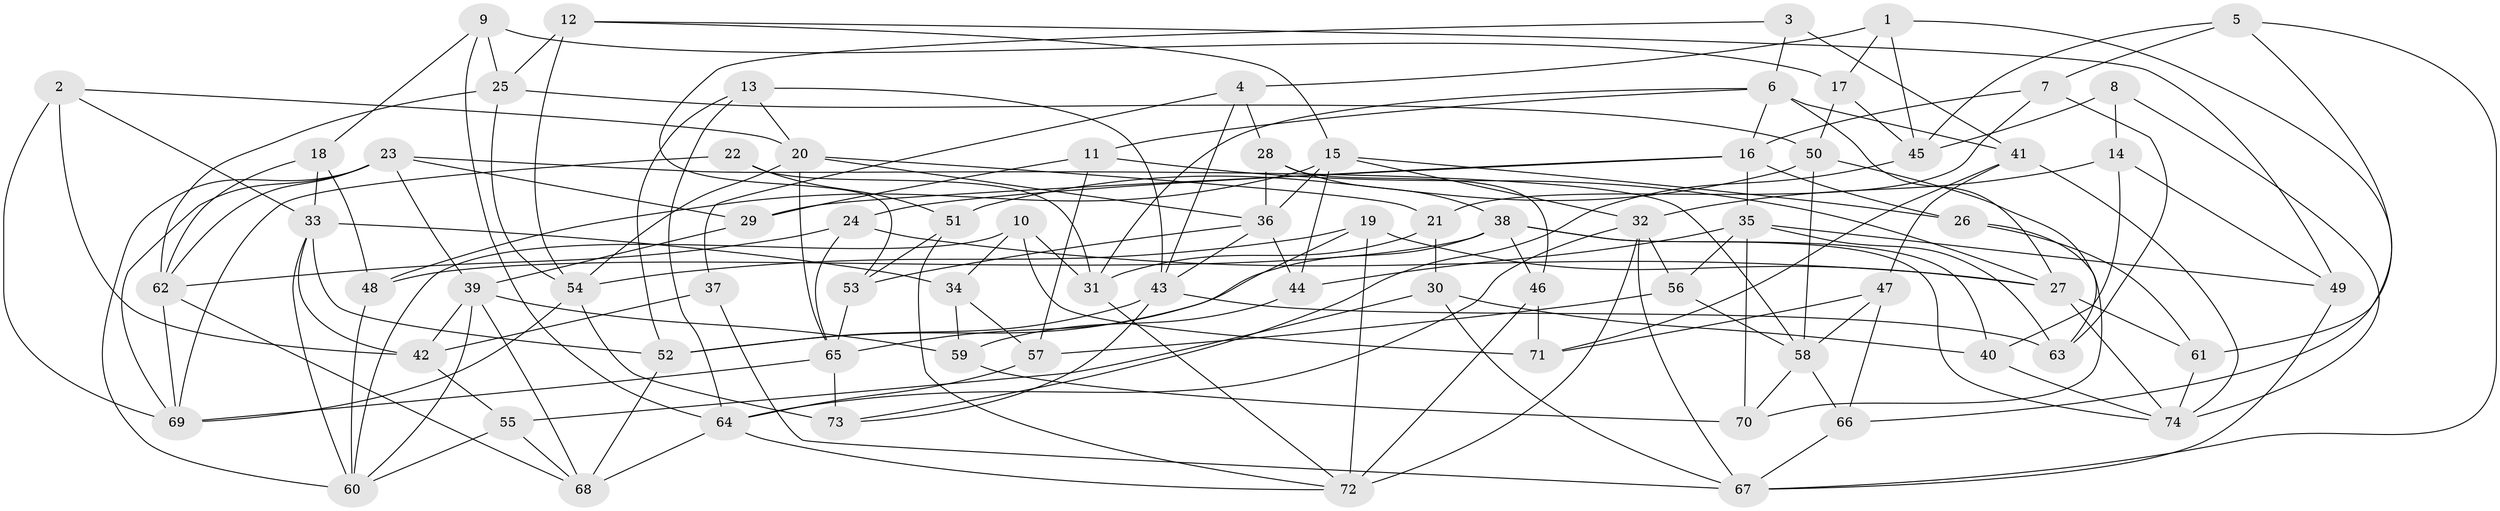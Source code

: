 // original degree distribution, {4: 1.0}
// Generated by graph-tools (version 1.1) at 2025/38/03/04/25 23:38:06]
// undirected, 74 vertices, 173 edges
graph export_dot {
  node [color=gray90,style=filled];
  1;
  2;
  3;
  4;
  5;
  6;
  7;
  8;
  9;
  10;
  11;
  12;
  13;
  14;
  15;
  16;
  17;
  18;
  19;
  20;
  21;
  22;
  23;
  24;
  25;
  26;
  27;
  28;
  29;
  30;
  31;
  32;
  33;
  34;
  35;
  36;
  37;
  38;
  39;
  40;
  41;
  42;
  43;
  44;
  45;
  46;
  47;
  48;
  49;
  50;
  51;
  52;
  53;
  54;
  55;
  56;
  57;
  58;
  59;
  60;
  61;
  62;
  63;
  64;
  65;
  66;
  67;
  68;
  69;
  70;
  71;
  72;
  73;
  74;
  1 -- 4 [weight=1.0];
  1 -- 17 [weight=1.0];
  1 -- 45 [weight=1.0];
  1 -- 66 [weight=1.0];
  2 -- 20 [weight=1.0];
  2 -- 33 [weight=1.0];
  2 -- 42 [weight=1.0];
  2 -- 69 [weight=1.0];
  3 -- 6 [weight=1.0];
  3 -- 41 [weight=2.0];
  3 -- 53 [weight=1.0];
  4 -- 28 [weight=1.0];
  4 -- 37 [weight=1.0];
  4 -- 43 [weight=1.0];
  5 -- 7 [weight=1.0];
  5 -- 45 [weight=1.0];
  5 -- 61 [weight=1.0];
  5 -- 67 [weight=1.0];
  6 -- 11 [weight=1.0];
  6 -- 16 [weight=1.0];
  6 -- 27 [weight=1.0];
  6 -- 31 [weight=1.0];
  6 -- 41 [weight=1.0];
  7 -- 16 [weight=1.0];
  7 -- 21 [weight=1.0];
  7 -- 63 [weight=1.0];
  8 -- 14 [weight=1.0];
  8 -- 45 [weight=2.0];
  8 -- 74 [weight=1.0];
  9 -- 17 [weight=1.0];
  9 -- 18 [weight=1.0];
  9 -- 25 [weight=1.0];
  9 -- 64 [weight=1.0];
  10 -- 31 [weight=1.0];
  10 -- 34 [weight=1.0];
  10 -- 60 [weight=1.0];
  10 -- 71 [weight=1.0];
  11 -- 27 [weight=1.0];
  11 -- 29 [weight=1.0];
  11 -- 57 [weight=1.0];
  12 -- 15 [weight=1.0];
  12 -- 25 [weight=1.0];
  12 -- 49 [weight=1.0];
  12 -- 54 [weight=1.0];
  13 -- 20 [weight=1.0];
  13 -- 43 [weight=1.0];
  13 -- 52 [weight=1.0];
  13 -- 64 [weight=1.0];
  14 -- 32 [weight=1.0];
  14 -- 40 [weight=1.0];
  14 -- 49 [weight=1.0];
  15 -- 26 [weight=1.0];
  15 -- 32 [weight=1.0];
  15 -- 36 [weight=1.0];
  15 -- 44 [weight=1.0];
  15 -- 48 [weight=1.0];
  16 -- 24 [weight=1.0];
  16 -- 26 [weight=1.0];
  16 -- 29 [weight=1.0];
  16 -- 35 [weight=1.0];
  17 -- 45 [weight=1.0];
  17 -- 50 [weight=1.0];
  18 -- 33 [weight=1.0];
  18 -- 48 [weight=1.0];
  18 -- 62 [weight=1.0];
  19 -- 27 [weight=1.0];
  19 -- 54 [weight=1.0];
  19 -- 65 [weight=1.0];
  19 -- 72 [weight=1.0];
  20 -- 21 [weight=1.0];
  20 -- 36 [weight=1.0];
  20 -- 54 [weight=1.0];
  20 -- 65 [weight=1.0];
  21 -- 30 [weight=1.0];
  21 -- 31 [weight=1.0];
  22 -- 31 [weight=2.0];
  22 -- 51 [weight=1.0];
  22 -- 69 [weight=1.0];
  23 -- 29 [weight=1.0];
  23 -- 39 [weight=1.0];
  23 -- 58 [weight=1.0];
  23 -- 60 [weight=1.0];
  23 -- 62 [weight=1.0];
  23 -- 69 [weight=1.0];
  24 -- 27 [weight=1.0];
  24 -- 62 [weight=1.0];
  24 -- 65 [weight=1.0];
  25 -- 50 [weight=2.0];
  25 -- 54 [weight=1.0];
  25 -- 62 [weight=1.0];
  26 -- 61 [weight=1.0];
  26 -- 70 [weight=1.0];
  27 -- 61 [weight=1.0];
  27 -- 74 [weight=1.0];
  28 -- 36 [weight=1.0];
  28 -- 38 [weight=1.0];
  28 -- 46 [weight=1.0];
  29 -- 39 [weight=1.0];
  30 -- 40 [weight=1.0];
  30 -- 55 [weight=1.0];
  30 -- 67 [weight=1.0];
  31 -- 72 [weight=1.0];
  32 -- 56 [weight=1.0];
  32 -- 64 [weight=1.0];
  32 -- 67 [weight=1.0];
  32 -- 72 [weight=1.0];
  33 -- 34 [weight=1.0];
  33 -- 42 [weight=1.0];
  33 -- 52 [weight=1.0];
  33 -- 60 [weight=1.0];
  34 -- 57 [weight=1.0];
  34 -- 59 [weight=1.0];
  35 -- 44 [weight=1.0];
  35 -- 49 [weight=1.0];
  35 -- 56 [weight=1.0];
  35 -- 63 [weight=1.0];
  35 -- 70 [weight=1.0];
  36 -- 43 [weight=1.0];
  36 -- 44 [weight=1.0];
  36 -- 53 [weight=1.0];
  37 -- 42 [weight=2.0];
  37 -- 67 [weight=1.0];
  38 -- 40 [weight=1.0];
  38 -- 46 [weight=1.0];
  38 -- 48 [weight=1.0];
  38 -- 52 [weight=1.0];
  38 -- 74 [weight=1.0];
  39 -- 42 [weight=1.0];
  39 -- 59 [weight=1.0];
  39 -- 60 [weight=1.0];
  39 -- 68 [weight=1.0];
  40 -- 74 [weight=1.0];
  41 -- 47 [weight=1.0];
  41 -- 71 [weight=1.0];
  41 -- 74 [weight=1.0];
  42 -- 55 [weight=1.0];
  43 -- 52 [weight=1.0];
  43 -- 63 [weight=1.0];
  43 -- 73 [weight=1.0];
  44 -- 59 [weight=1.0];
  45 -- 73 [weight=1.0];
  46 -- 71 [weight=1.0];
  46 -- 72 [weight=1.0];
  47 -- 58 [weight=1.0];
  47 -- 66 [weight=1.0];
  47 -- 71 [weight=1.0];
  48 -- 60 [weight=1.0];
  49 -- 67 [weight=1.0];
  50 -- 51 [weight=1.0];
  50 -- 58 [weight=1.0];
  50 -- 63 [weight=1.0];
  51 -- 53 [weight=1.0];
  51 -- 72 [weight=1.0];
  52 -- 68 [weight=2.0];
  53 -- 65 [weight=1.0];
  54 -- 69 [weight=1.0];
  54 -- 73 [weight=1.0];
  55 -- 60 [weight=1.0];
  55 -- 68 [weight=1.0];
  56 -- 57 [weight=1.0];
  56 -- 58 [weight=1.0];
  57 -- 64 [weight=1.0];
  58 -- 66 [weight=1.0];
  58 -- 70 [weight=1.0];
  59 -- 70 [weight=1.0];
  61 -- 74 [weight=1.0];
  62 -- 68 [weight=1.0];
  62 -- 69 [weight=1.0];
  64 -- 68 [weight=1.0];
  64 -- 72 [weight=1.0];
  65 -- 69 [weight=1.0];
  65 -- 73 [weight=1.0];
  66 -- 67 [weight=1.0];
}

